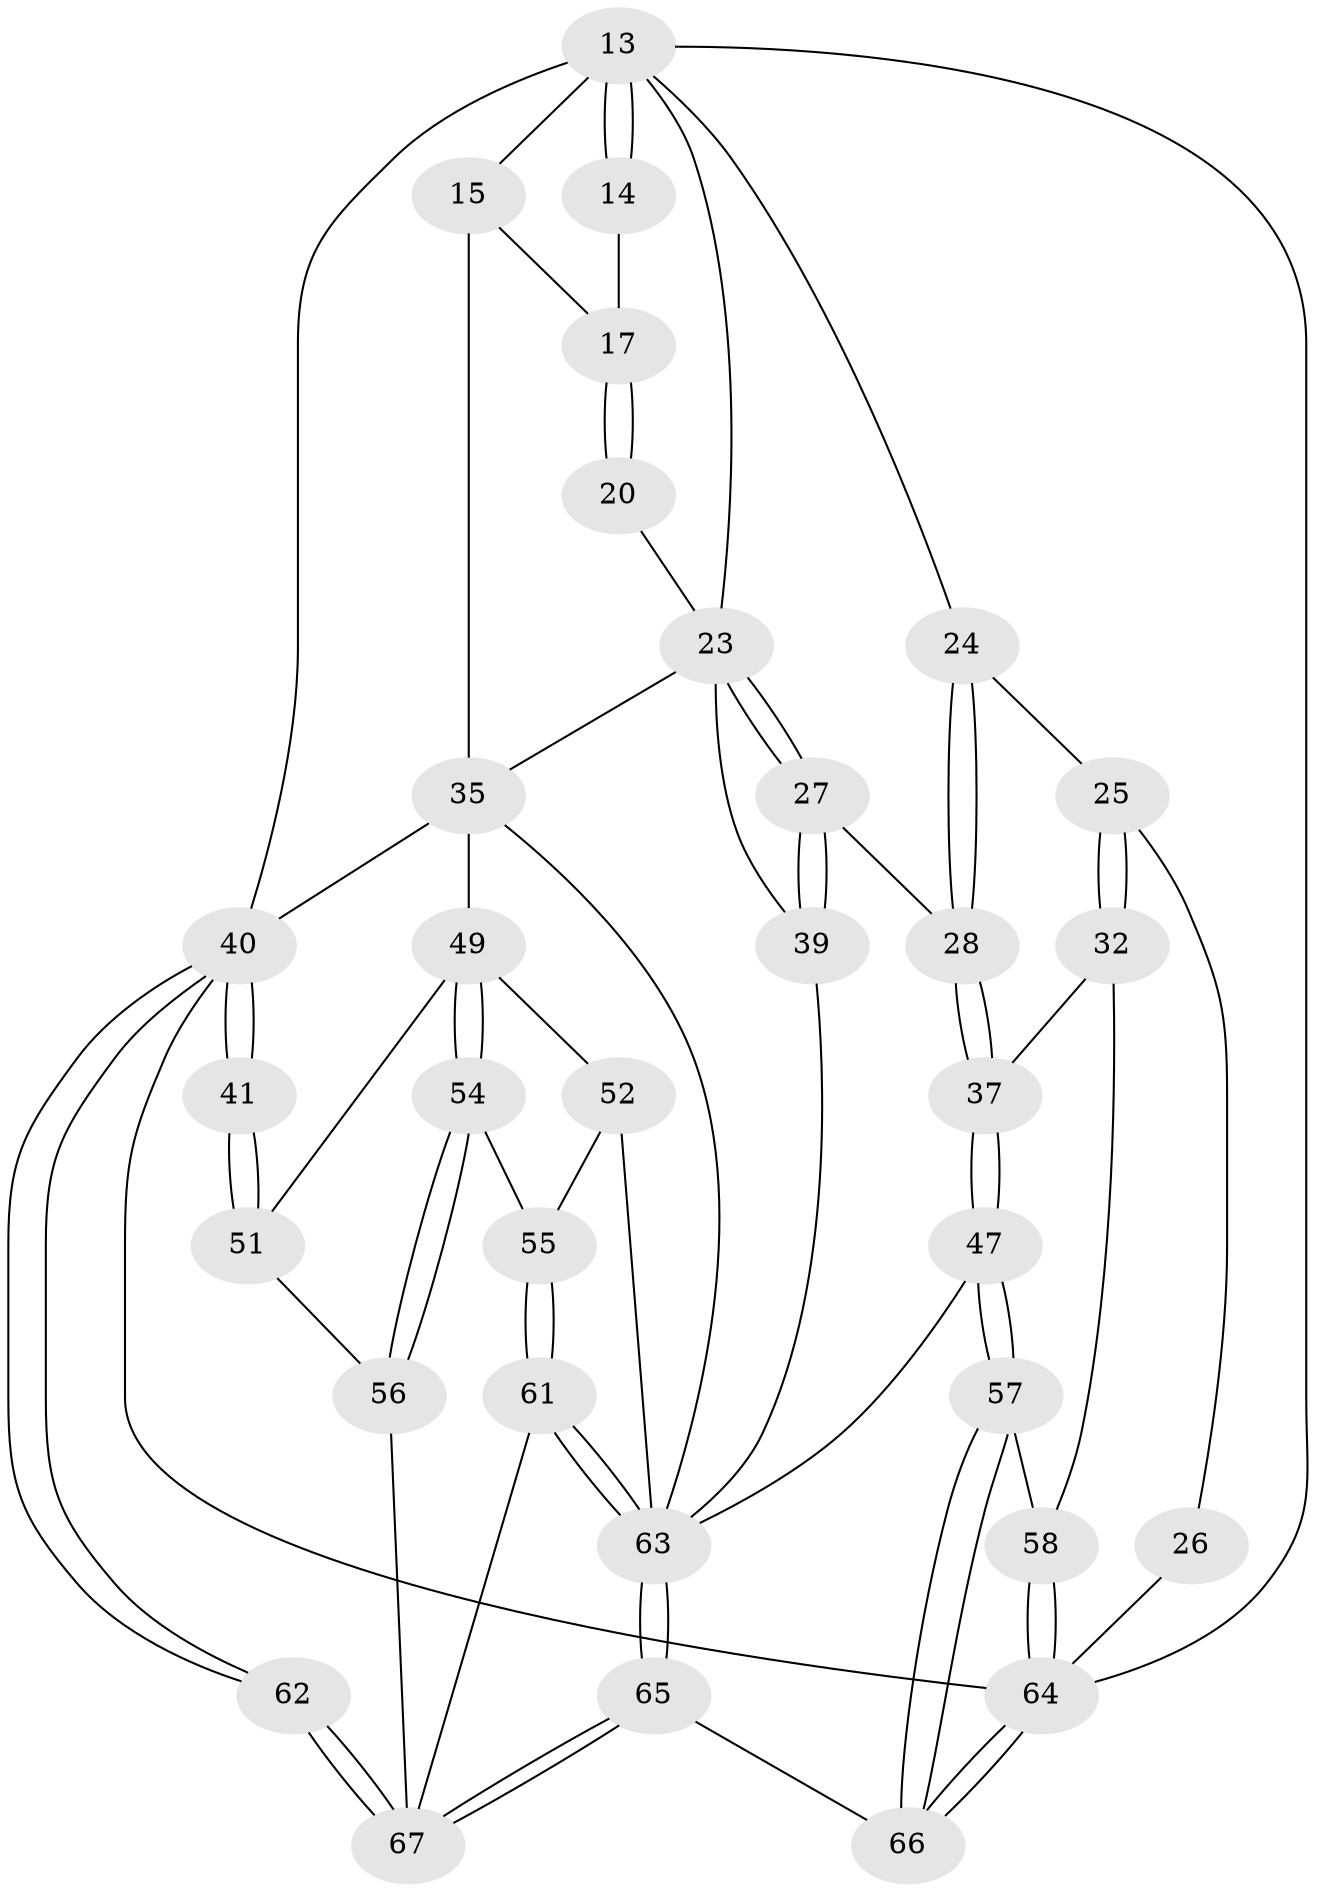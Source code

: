 // original degree distribution, {3: 0.029850746268656716, 4: 0.23880597014925373, 5: 0.5373134328358209, 6: 0.19402985074626866}
// Generated by graph-tools (version 1.1) at 2025/01/03/09/25 05:01:06]
// undirected, 33 vertices, 77 edges
graph export_dot {
graph [start="1"]
  node [color=gray90,style=filled];
  13 [pos="+0.7224304798178856+0.13889040506171424",super="+12+11"];
  14 [pos="+0.4678178541551083+0.19641361922281608",super="+9"];
  15 [pos="+0.7633030101456122+0.24585368364941054"];
  17 [pos="+0.48310076752448916+0.20582136463370715",super="+16"];
  20 [pos="+0.6499962938278224+0.41931129002795164"];
  23 [pos="+0.4153451952762341+0.3949043459367518",super="+22"];
  24 [pos="+0.21558660998667403+0.4622907111633488"];
  25 [pos="+0.15818085591334086+0.4133340951598068"];
  26 [pos="+0.062085997079143626+0.2845378209526975"];
  27 [pos="+0.25585771255894973+0.49604191949515947"];
  28 [pos="+0.25148175230153086+0.4948762764199072"];
  32 [pos="+0.013425241215761725+0.631835824933417"];
  35 [pos="+0.9620025434230084+0.5184800846020208",super="+34"];
  37 [pos="+0.08716047688023089+0.6486293393148629"];
  39 [pos="+0.3061548088902161+0.5995095243816725",super="+38"];
  40 [pos="+1+1",super="+4+36"];
  41 [pos="+1+0.6349400805239548"];
  47 [pos="+0.20583339616904572+0.7770050705437646"];
  49 [pos="+0.7862821889903178+0.6490069128644756",super="+48+44"];
  51 [pos="+0.9485433184699684+0.7246453437124147"];
  52 [pos="+0.6544848734695591+0.7813084382430248",super="+45"];
  54 [pos="+0.7996172266678541+0.7580084520610855"];
  55 [pos="+0.7851677989556104+0.770984910395608"];
  56 [pos="+0.8964241409104798+0.789013137911311"];
  57 [pos="+0.21322624270910037+0.8631828903418512"];
  58 [pos="+0+0.6654674728434229",super="+33"];
  61 [pos="+0.7779929618591439+0.8811305710303033"];
  62 [pos="+1+1"];
  63 [pos="+0.5220353710296068+0.8952324735739949",super="+53+43"];
  64 [pos="+0+1",super="+31"];
  65 [pos="+0.41622516085430183+1"];
  66 [pos="+0.2734276182064723+1"];
  67 [pos="+1+1",super="+60+59"];
  13 -- 14 [weight=3];
  13 -- 14;
  13 -- 40 [weight=2];
  13 -- 15;
  13 -- 64;
  13 -- 23;
  13 -- 24;
  14 -- 17;
  15 -- 17;
  15 -- 35;
  17 -- 20 [weight=2];
  17 -- 20;
  20 -- 23;
  23 -- 27;
  23 -- 27;
  23 -- 35;
  23 -- 39;
  24 -- 25;
  24 -- 28;
  24 -- 28;
  25 -- 26;
  25 -- 32;
  25 -- 32;
  26 -- 64 [weight=2];
  27 -- 28;
  27 -- 39;
  27 -- 39;
  28 -- 37;
  28 -- 37;
  32 -- 37;
  32 -- 58;
  35 -- 40 [weight=2];
  35 -- 49 [weight=2];
  35 -- 63;
  37 -- 47;
  37 -- 47;
  39 -- 63 [weight=2];
  40 -- 41 [weight=2];
  40 -- 41;
  40 -- 62;
  40 -- 62;
  40 -- 64 [weight=2];
  41 -- 51;
  41 -- 51;
  47 -- 57;
  47 -- 57;
  47 -- 63;
  49 -- 54;
  49 -- 54;
  49 -- 51;
  49 -- 52;
  51 -- 56;
  52 -- 55;
  52 -- 63 [weight=2];
  54 -- 55;
  54 -- 56;
  54 -- 56;
  55 -- 61;
  55 -- 61;
  56 -- 67;
  57 -- 58;
  57 -- 66;
  57 -- 66;
  58 -- 64 [weight=2];
  58 -- 64;
  61 -- 63;
  61 -- 63;
  61 -- 67;
  62 -- 67 [weight=2];
  62 -- 67;
  63 -- 65;
  63 -- 65;
  64 -- 66;
  64 -- 66;
  65 -- 66;
  65 -- 67;
  65 -- 67;
}
